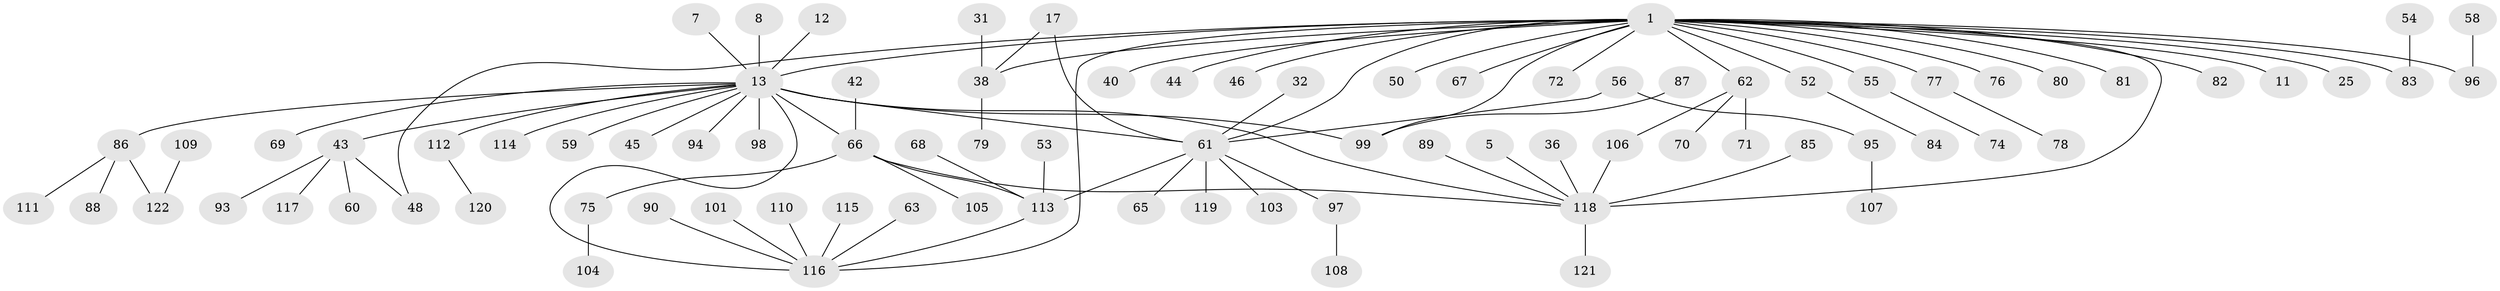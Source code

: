 // original degree distribution, {34: 0.00819672131147541, 20: 0.00819672131147541, 3: 0.08196721311475409, 8: 0.00819672131147541, 1: 0.5901639344262295, 10: 0.00819672131147541, 2: 0.18032786885245902, 7: 0.02459016393442623, 6: 0.03278688524590164, 4: 0.04918032786885246, 5: 0.00819672131147541}
// Generated by graph-tools (version 1.1) at 2025/50/03/04/25 21:50:31]
// undirected, 85 vertices, 94 edges
graph export_dot {
graph [start="1"]
  node [color=gray90,style=filled];
  1;
  5;
  7;
  8;
  11 [super="+10"];
  12;
  13 [super="+2"];
  17;
  25;
  31;
  32;
  36;
  38 [super="+15"];
  40;
  42;
  43;
  44;
  45;
  46;
  48;
  50 [super="+9+33"];
  52 [super="+16"];
  53;
  54;
  55;
  56;
  58;
  59;
  60;
  61 [super="+6"];
  62;
  63;
  65;
  66 [super="+35"];
  67;
  68;
  69 [super="+14"];
  70;
  71;
  72;
  74;
  75;
  76;
  77 [super="+27"];
  78;
  79;
  80 [super="+3+28"];
  81;
  82;
  83 [super="+18"];
  84;
  85;
  86;
  87;
  88;
  89;
  90;
  93;
  94 [super="+20"];
  95;
  96 [super="+51"];
  97;
  98;
  99 [super="+73"];
  101;
  103;
  104;
  105;
  106;
  107;
  108;
  109;
  110;
  111;
  112;
  113 [super="+47"];
  114;
  115;
  116 [super="+92+57"];
  117;
  118 [super="+91+102+26"];
  119;
  120;
  121;
  122 [super="+100"];
  1 -- 13 [weight=2];
  1 -- 25;
  1 -- 38 [weight=2];
  1 -- 40;
  1 -- 44;
  1 -- 46;
  1 -- 48;
  1 -- 55;
  1 -- 62;
  1 -- 67;
  1 -- 72;
  1 -- 76;
  1 -- 81;
  1 -- 82;
  1 -- 61;
  1 -- 80;
  1 -- 83;
  1 -- 52;
  1 -- 50;
  1 -- 77;
  1 -- 11;
  1 -- 116 [weight=2];
  1 -- 118 [weight=3];
  1 -- 99;
  1 -- 96;
  5 -- 118;
  7 -- 13;
  8 -- 13;
  12 -- 13;
  13 -- 43 [weight=2];
  13 -- 61 [weight=2];
  13 -- 86 [weight=2];
  13 -- 98;
  13 -- 66 [weight=2];
  13 -- 99;
  13 -- 45;
  13 -- 112;
  13 -- 114;
  13 -- 59;
  13 -- 69;
  13 -- 94;
  13 -- 116 [weight=2];
  13 -- 118;
  17 -- 38;
  17 -- 61;
  31 -- 38;
  32 -- 61;
  36 -- 118;
  38 -- 79;
  42 -- 66;
  43 -- 48;
  43 -- 60;
  43 -- 93;
  43 -- 117;
  52 -- 84;
  53 -- 113;
  54 -- 83;
  55 -- 74;
  56 -- 95;
  56 -- 61;
  58 -- 96;
  61 -- 103;
  61 -- 65;
  61 -- 97;
  61 -- 119;
  61 -- 113;
  62 -- 70;
  62 -- 71;
  62 -- 106;
  63 -- 116;
  66 -- 105;
  66 -- 75;
  66 -- 113;
  66 -- 118;
  68 -- 113;
  75 -- 104;
  77 -- 78;
  85 -- 118;
  86 -- 88;
  86 -- 111;
  86 -- 122;
  87 -- 99;
  89 -- 118;
  90 -- 116;
  95 -- 107;
  97 -- 108;
  101 -- 116;
  106 -- 118;
  109 -- 122;
  110 -- 116;
  112 -- 120;
  113 -- 116;
  115 -- 116;
  118 -- 121;
}
